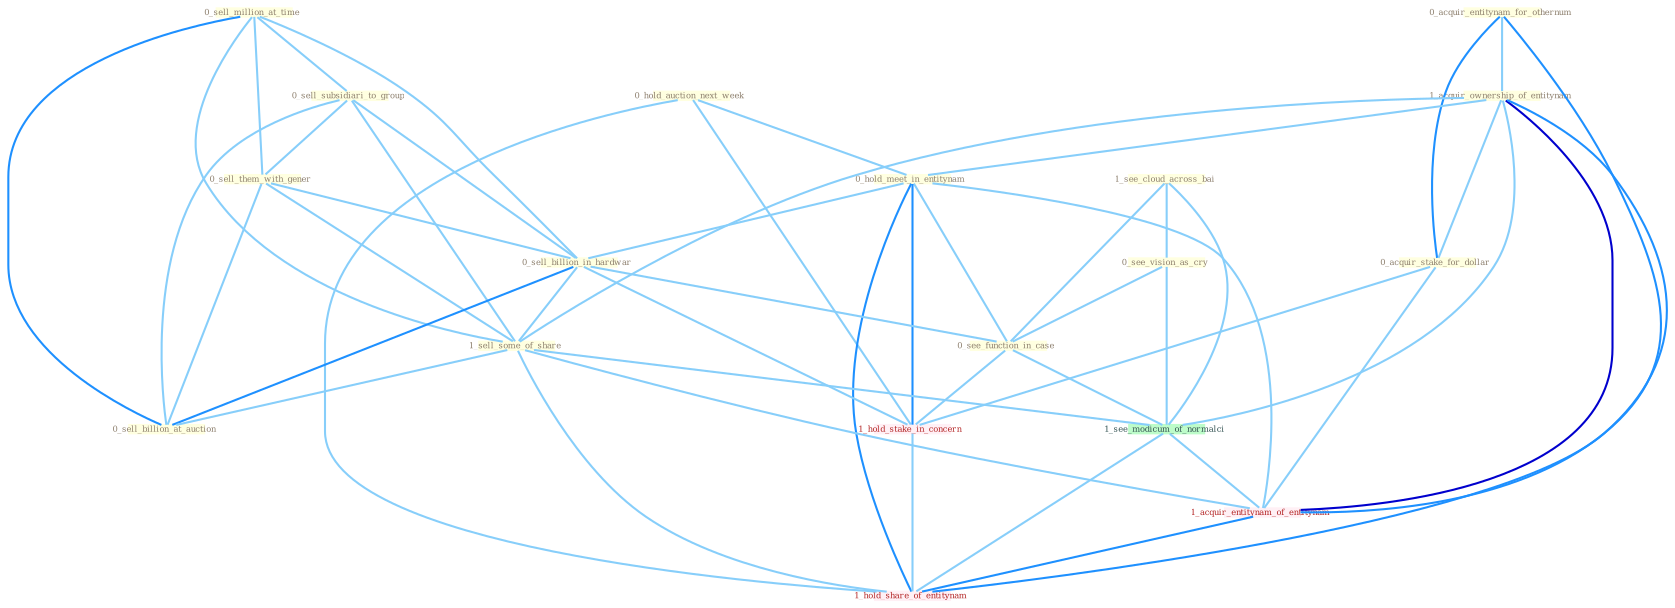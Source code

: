 Graph G{ 
    node
    [shape=polygon,style=filled,width=.5,height=.06,color="#BDFCC9",fixedsize=true,fontsize=4,
    fontcolor="#2f4f4f"];
    {node
    [color="#ffffe0", fontcolor="#8b7d6b"] "0_hold_auction_next_week " "1_see_cloud_across_bai " "0_see_vision_as_cry " "0_acquir_entitynam_for_othernum " "1_acquir_ownership_of_entitynam " "0_hold_meet_in_entitynam " "0_sell_million_at_time " "0_acquir_stake_for_dollar " "0_sell_subsidiari_to_group " "0_sell_them_with_gener " "0_sell_billion_in_hardwar " "1_sell_some_of_share " "0_sell_billion_at_auction " "0_see_function_in_case "}
{node [color="#fff0f5", fontcolor="#b22222"] "1_hold_stake_in_concern " "1_acquir_entitynam_of_entitynam " "1_hold_share_of_entitynam "}
edge [color="#B0E2FF"];

	"0_hold_auction_next_week " -- "0_hold_meet_in_entitynam " [w="1", color="#87cefa" ];
	"0_hold_auction_next_week " -- "1_hold_stake_in_concern " [w="1", color="#87cefa" ];
	"0_hold_auction_next_week " -- "1_hold_share_of_entitynam " [w="1", color="#87cefa" ];
	"1_see_cloud_across_bai " -- "0_see_vision_as_cry " [w="1", color="#87cefa" ];
	"1_see_cloud_across_bai " -- "0_see_function_in_case " [w="1", color="#87cefa" ];
	"1_see_cloud_across_bai " -- "1_see_modicum_of_normalci " [w="1", color="#87cefa" ];
	"0_see_vision_as_cry " -- "0_see_function_in_case " [w="1", color="#87cefa" ];
	"0_see_vision_as_cry " -- "1_see_modicum_of_normalci " [w="1", color="#87cefa" ];
	"0_acquir_entitynam_for_othernum " -- "1_acquir_ownership_of_entitynam " [w="1", color="#87cefa" ];
	"0_acquir_entitynam_for_othernum " -- "0_acquir_stake_for_dollar " [w="2", color="#1e90ff" , len=0.8];
	"0_acquir_entitynam_for_othernum " -- "1_acquir_entitynam_of_entitynam " [w="2", color="#1e90ff" , len=0.8];
	"1_acquir_ownership_of_entitynam " -- "0_hold_meet_in_entitynam " [w="1", color="#87cefa" ];
	"1_acquir_ownership_of_entitynam " -- "0_acquir_stake_for_dollar " [w="1", color="#87cefa" ];
	"1_acquir_ownership_of_entitynam " -- "1_sell_some_of_share " [w="1", color="#87cefa" ];
	"1_acquir_ownership_of_entitynam " -- "1_see_modicum_of_normalci " [w="1", color="#87cefa" ];
	"1_acquir_ownership_of_entitynam " -- "1_acquir_entitynam_of_entitynam " [w="3", color="#0000cd" , len=0.6];
	"1_acquir_ownership_of_entitynam " -- "1_hold_share_of_entitynam " [w="2", color="#1e90ff" , len=0.8];
	"0_hold_meet_in_entitynam " -- "0_sell_billion_in_hardwar " [w="1", color="#87cefa" ];
	"0_hold_meet_in_entitynam " -- "0_see_function_in_case " [w="1", color="#87cefa" ];
	"0_hold_meet_in_entitynam " -- "1_hold_stake_in_concern " [w="2", color="#1e90ff" , len=0.8];
	"0_hold_meet_in_entitynam " -- "1_acquir_entitynam_of_entitynam " [w="1", color="#87cefa" ];
	"0_hold_meet_in_entitynam " -- "1_hold_share_of_entitynam " [w="2", color="#1e90ff" , len=0.8];
	"0_sell_million_at_time " -- "0_sell_subsidiari_to_group " [w="1", color="#87cefa" ];
	"0_sell_million_at_time " -- "0_sell_them_with_gener " [w="1", color="#87cefa" ];
	"0_sell_million_at_time " -- "0_sell_billion_in_hardwar " [w="1", color="#87cefa" ];
	"0_sell_million_at_time " -- "1_sell_some_of_share " [w="1", color="#87cefa" ];
	"0_sell_million_at_time " -- "0_sell_billion_at_auction " [w="2", color="#1e90ff" , len=0.8];
	"0_acquir_stake_for_dollar " -- "1_hold_stake_in_concern " [w="1", color="#87cefa" ];
	"0_acquir_stake_for_dollar " -- "1_acquir_entitynam_of_entitynam " [w="1", color="#87cefa" ];
	"0_sell_subsidiari_to_group " -- "0_sell_them_with_gener " [w="1", color="#87cefa" ];
	"0_sell_subsidiari_to_group " -- "0_sell_billion_in_hardwar " [w="1", color="#87cefa" ];
	"0_sell_subsidiari_to_group " -- "1_sell_some_of_share " [w="1", color="#87cefa" ];
	"0_sell_subsidiari_to_group " -- "0_sell_billion_at_auction " [w="1", color="#87cefa" ];
	"0_sell_them_with_gener " -- "0_sell_billion_in_hardwar " [w="1", color="#87cefa" ];
	"0_sell_them_with_gener " -- "1_sell_some_of_share " [w="1", color="#87cefa" ];
	"0_sell_them_with_gener " -- "0_sell_billion_at_auction " [w="1", color="#87cefa" ];
	"0_sell_billion_in_hardwar " -- "1_sell_some_of_share " [w="1", color="#87cefa" ];
	"0_sell_billion_in_hardwar " -- "0_sell_billion_at_auction " [w="2", color="#1e90ff" , len=0.8];
	"0_sell_billion_in_hardwar " -- "0_see_function_in_case " [w="1", color="#87cefa" ];
	"0_sell_billion_in_hardwar " -- "1_hold_stake_in_concern " [w="1", color="#87cefa" ];
	"1_sell_some_of_share " -- "0_sell_billion_at_auction " [w="1", color="#87cefa" ];
	"1_sell_some_of_share " -- "1_see_modicum_of_normalci " [w="1", color="#87cefa" ];
	"1_sell_some_of_share " -- "1_acquir_entitynam_of_entitynam " [w="1", color="#87cefa" ];
	"1_sell_some_of_share " -- "1_hold_share_of_entitynam " [w="1", color="#87cefa" ];
	"0_see_function_in_case " -- "1_hold_stake_in_concern " [w="1", color="#87cefa" ];
	"0_see_function_in_case " -- "1_see_modicum_of_normalci " [w="1", color="#87cefa" ];
	"1_hold_stake_in_concern " -- "1_hold_share_of_entitynam " [w="1", color="#87cefa" ];
	"1_see_modicum_of_normalci " -- "1_acquir_entitynam_of_entitynam " [w="1", color="#87cefa" ];
	"1_see_modicum_of_normalci " -- "1_hold_share_of_entitynam " [w="1", color="#87cefa" ];
	"1_acquir_entitynam_of_entitynam " -- "1_hold_share_of_entitynam " [w="2", color="#1e90ff" , len=0.8];
}
